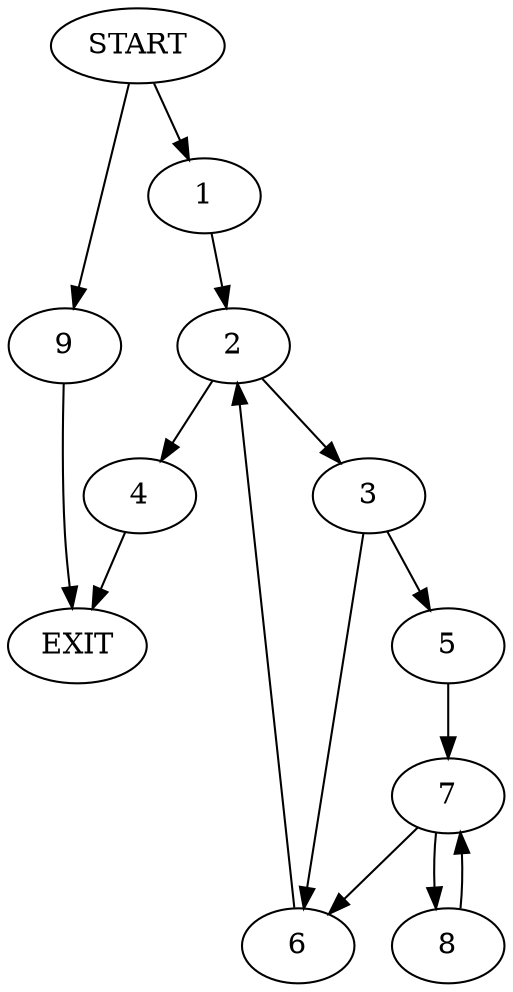 digraph {
0 [label="START"]
10 [label="EXIT"]
0 -> 1
1 -> 2
2 -> 3
2 -> 4
4 -> 10
3 -> 5
3 -> 6
5 -> 7
6 -> 2
7 -> 8
7 -> 6
8 -> 7
0 -> 9
9 -> 10
}
